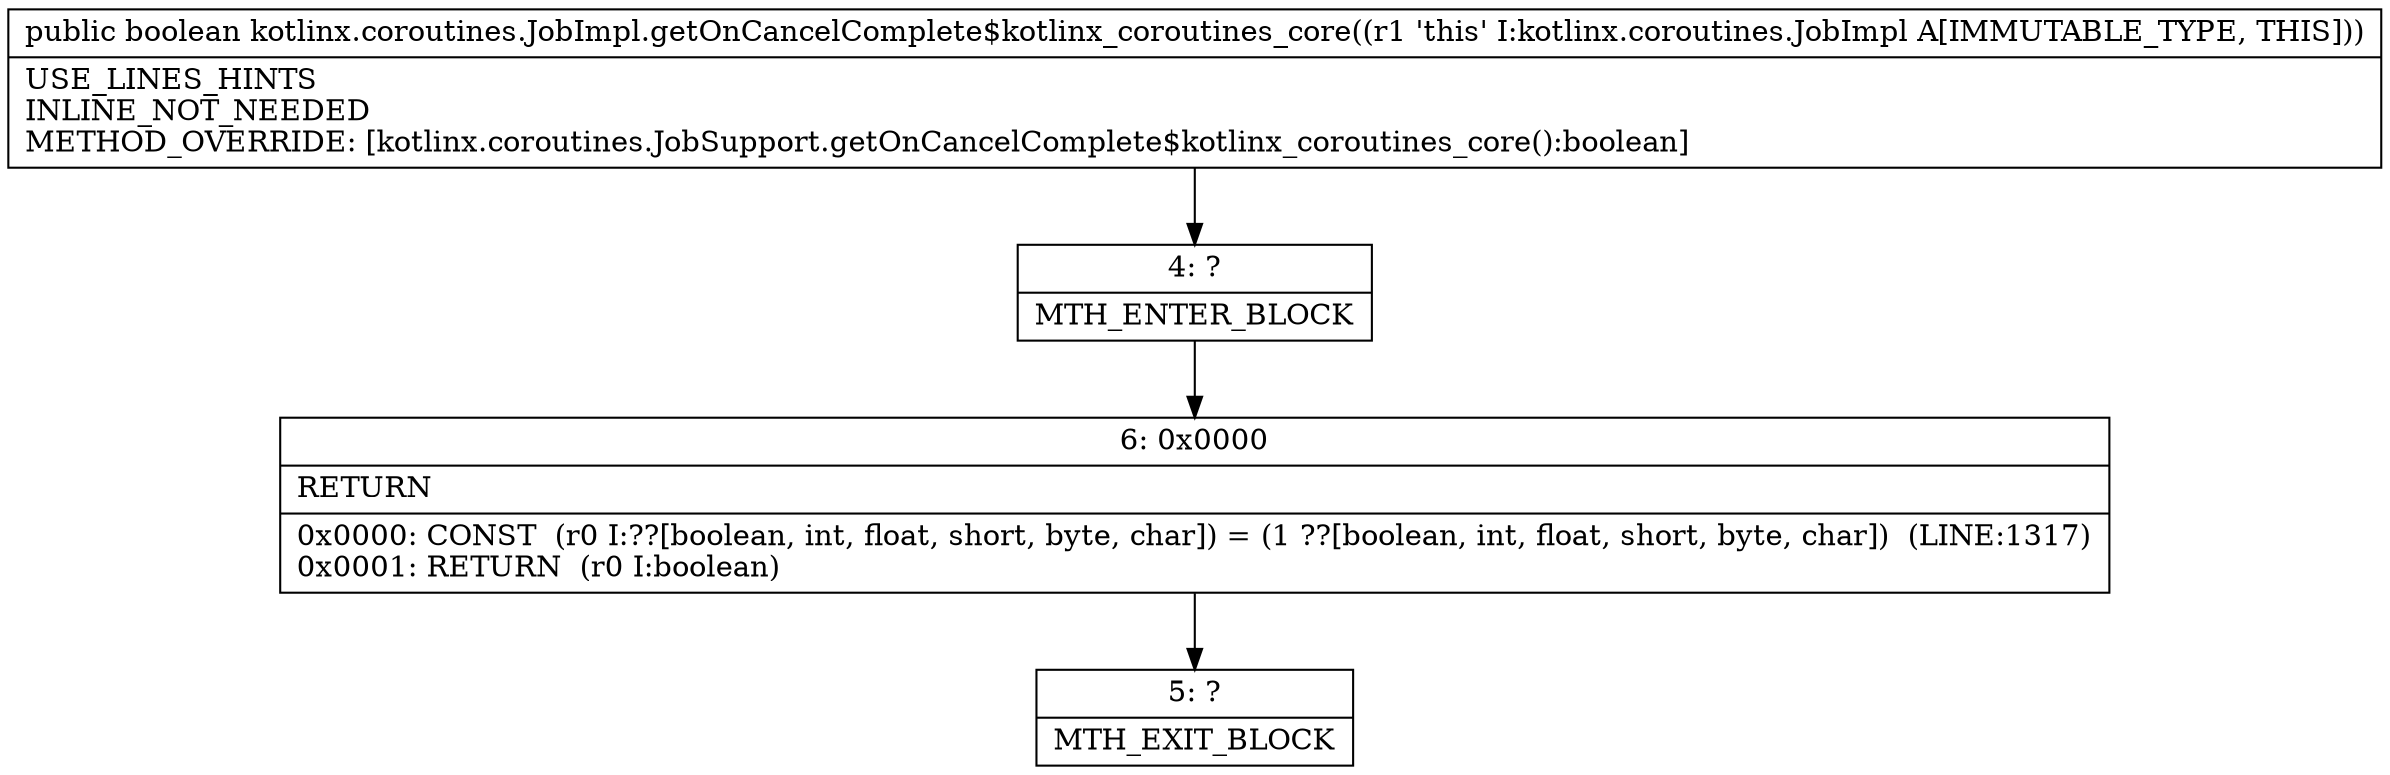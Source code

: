 digraph "CFG forkotlinx.coroutines.JobImpl.getOnCancelComplete$kotlinx_coroutines_core()Z" {
Node_4 [shape=record,label="{4\:\ ?|MTH_ENTER_BLOCK\l}"];
Node_6 [shape=record,label="{6\:\ 0x0000|RETURN\l|0x0000: CONST  (r0 I:??[boolean, int, float, short, byte, char]) = (1 ??[boolean, int, float, short, byte, char])  (LINE:1317)\l0x0001: RETURN  (r0 I:boolean) \l}"];
Node_5 [shape=record,label="{5\:\ ?|MTH_EXIT_BLOCK\l}"];
MethodNode[shape=record,label="{public boolean kotlinx.coroutines.JobImpl.getOnCancelComplete$kotlinx_coroutines_core((r1 'this' I:kotlinx.coroutines.JobImpl A[IMMUTABLE_TYPE, THIS]))  | USE_LINES_HINTS\lINLINE_NOT_NEEDED\lMETHOD_OVERRIDE: [kotlinx.coroutines.JobSupport.getOnCancelComplete$kotlinx_coroutines_core():boolean]\l}"];
MethodNode -> Node_4;Node_4 -> Node_6;
Node_6 -> Node_5;
}

